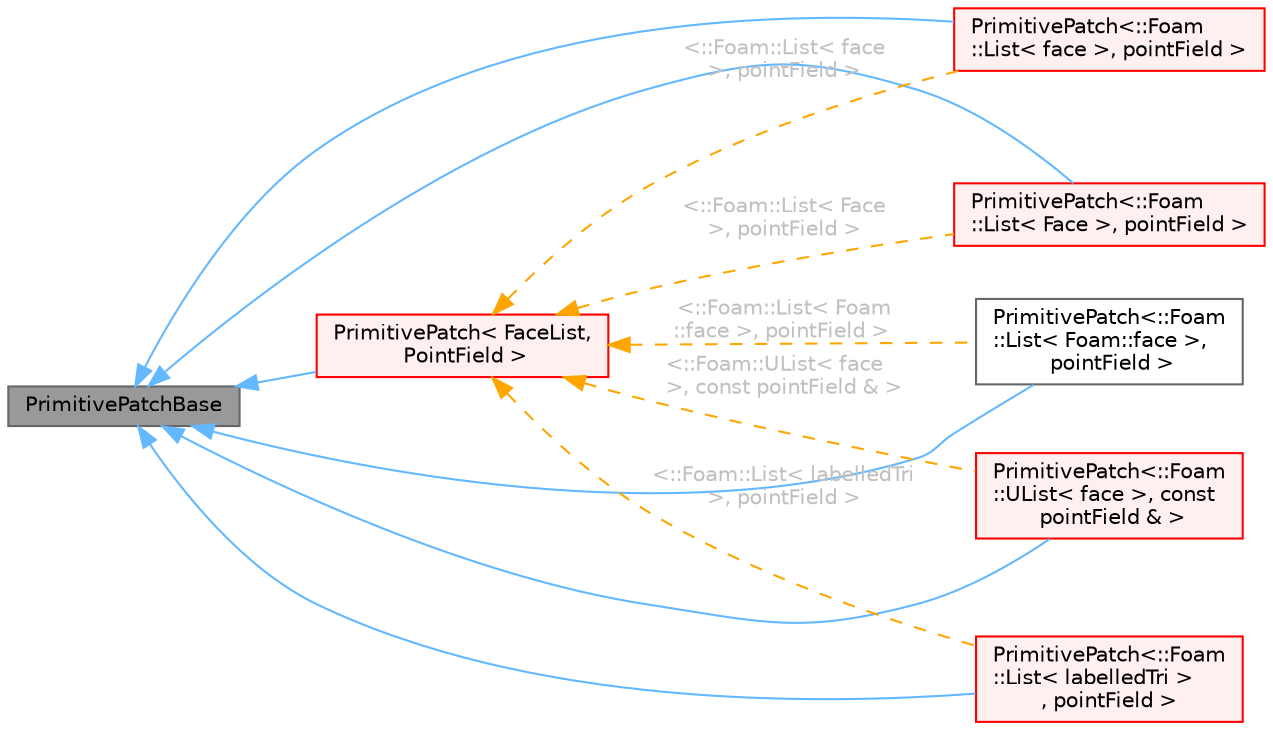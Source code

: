 digraph "PrimitivePatchBase"
{
 // LATEX_PDF_SIZE
  bgcolor="transparent";
  edge [fontname=Helvetica,fontsize=10,labelfontname=Helvetica,labelfontsize=10];
  node [fontname=Helvetica,fontsize=10,shape=box,height=0.2,width=0.4];
  rankdir="LR";
  Node1 [id="Node000001",label="PrimitivePatchBase",height=0.2,width=0.4,color="gray40", fillcolor="grey60", style="filled", fontcolor="black",tooltip="Non-templated base elements for PrimitivePatch."];
  Node1 -> Node2 [id="edge1_Node000001_Node000002",dir="back",color="steelblue1",style="solid",tooltip=" "];
  Node2 [id="Node000002",label="PrimitivePatch\<::Foam\l::List\< Face \>, pointField \>",height=0.2,width=0.4,color="red", fillcolor="#FFF0F0", style="filled",URL="$classFoam_1_1PrimitivePatch.html",tooltip=" "];
  Node1 -> Node41 [id="edge2_Node000001_Node000041",dir="back",color="steelblue1",style="solid",tooltip=" "];
  Node41 [id="Node000041",label="PrimitivePatch\<::Foam\l::List\< face \>, pointField \>",height=0.2,width=0.4,color="red", fillcolor="#FFF0F0", style="filled",URL="$classFoam_1_1PrimitivePatch.html",tooltip=" "];
  Node1 -> Node43 [id="edge3_Node000001_Node000043",dir="back",color="steelblue1",style="solid",tooltip=" "];
  Node43 [id="Node000043",label="PrimitivePatch\<::Foam\l::UList\< face \>, const\l pointField & \>",height=0.2,width=0.4,color="red", fillcolor="#FFF0F0", style="filled",URL="$classFoam_1_1PrimitivePatch.html",tooltip=" "];
  Node1 -> Node45 [id="edge4_Node000001_Node000045",dir="back",color="steelblue1",style="solid",tooltip=" "];
  Node45 [id="Node000045",label="PrimitivePatch\<::Foam\l::List\< labelledTri \>\l, pointField \>",height=0.2,width=0.4,color="red", fillcolor="#FFF0F0", style="filled",URL="$classFoam_1_1PrimitivePatch.html",tooltip=" "];
  Node1 -> Node54 [id="edge5_Node000001_Node000054",dir="back",color="steelblue1",style="solid",tooltip=" "];
  Node54 [id="Node000054",label="PrimitivePatch\<::Foam\l::List\< Foam::face \>,\l pointField \>",height=0.2,width=0.4,color="gray40", fillcolor="white", style="filled",URL="$classFoam_1_1PrimitivePatch.html",tooltip=" "];
  Node1 -> Node55 [id="edge6_Node000001_Node000055",dir="back",color="steelblue1",style="solid",tooltip=" "];
  Node55 [id="Node000055",label="PrimitivePatch\< FaceList,\l PointField \>",height=0.2,width=0.4,color="red", fillcolor="#FFF0F0", style="filled",URL="$classFoam_1_1PrimitivePatch.html",tooltip="A list of faces which address into the list of points."];
  Node55 -> Node2 [id="edge7_Node000055_Node000002",dir="back",color="orange",style="dashed",tooltip=" ",label=" \<::Foam::List\< Face\l \>, pointField \>",fontcolor="grey" ];
  Node55 -> Node41 [id="edge8_Node000055_Node000041",dir="back",color="orange",style="dashed",tooltip=" ",label=" \<::Foam::List\< face\l \>, pointField \>",fontcolor="grey" ];
  Node55 -> Node43 [id="edge9_Node000055_Node000043",dir="back",color="orange",style="dashed",tooltip=" ",label=" \<::Foam::UList\< face\l \>, const pointField & \>",fontcolor="grey" ];
  Node55 -> Node45 [id="edge10_Node000055_Node000045",dir="back",color="orange",style="dashed",tooltip=" ",label=" \<::Foam::List\< labelledTri\l \>, pointField \>",fontcolor="grey" ];
  Node55 -> Node54 [id="edge11_Node000055_Node000054",dir="back",color="orange",style="dashed",tooltip=" ",label=" \<::Foam::List\< Foam\l::face \>, pointField \>",fontcolor="grey" ];
}
